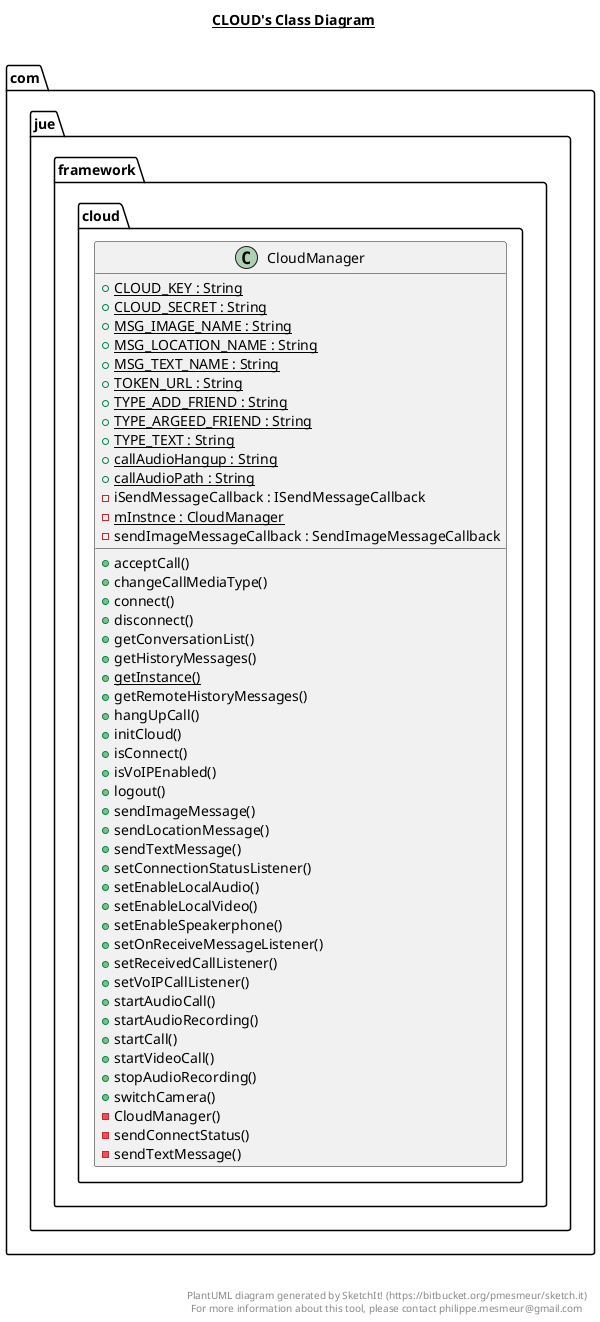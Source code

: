 @startuml

title __CLOUD's Class Diagram__\n

  namespace com.jue.framework {
    namespace cloud {
      class com.jue.framework.cloud.CloudManager {
          {static} + CLOUD_KEY : String
          {static} + CLOUD_SECRET : String
          {static} + MSG_IMAGE_NAME : String
          {static} + MSG_LOCATION_NAME : String
          {static} + MSG_TEXT_NAME : String
          {static} + TOKEN_URL : String
          {static} + TYPE_ADD_FRIEND : String
          {static} + TYPE_ARGEED_FRIEND : String
          {static} + TYPE_TEXT : String
          {static} + callAudioHangup : String
          {static} + callAudioPath : String
          - iSendMessageCallback : ISendMessageCallback
          {static} - mInstnce : CloudManager
          - sendImageMessageCallback : SendImageMessageCallback
          + acceptCall()
          + changeCallMediaType()
          + connect()
          + disconnect()
          + getConversationList()
          + getHistoryMessages()
          {static} + getInstance()
          + getRemoteHistoryMessages()
          + hangUpCall()
          + initCloud()
          + isConnect()
          + isVoIPEnabled()
          + logout()
          + sendImageMessage()
          + sendLocationMessage()
          + sendTextMessage()
          + setConnectionStatusListener()
          + setEnableLocalAudio()
          + setEnableLocalVideo()
          + setEnableSpeakerphone()
          + setOnReceiveMessageListener()
          + setReceivedCallListener()
          + setVoIPCallListener()
          + startAudioCall()
          + startAudioRecording()
          + startCall()
          + startVideoCall()
          + stopAudioRecording()
          + switchCamera()
          - CloudManager()
          - sendConnectStatus()
          - sendTextMessage()
      }
    }
  }
  



right footer


PlantUML diagram generated by SketchIt! (https://bitbucket.org/pmesmeur/sketch.it)
For more information about this tool, please contact philippe.mesmeur@gmail.com
endfooter

@enduml
